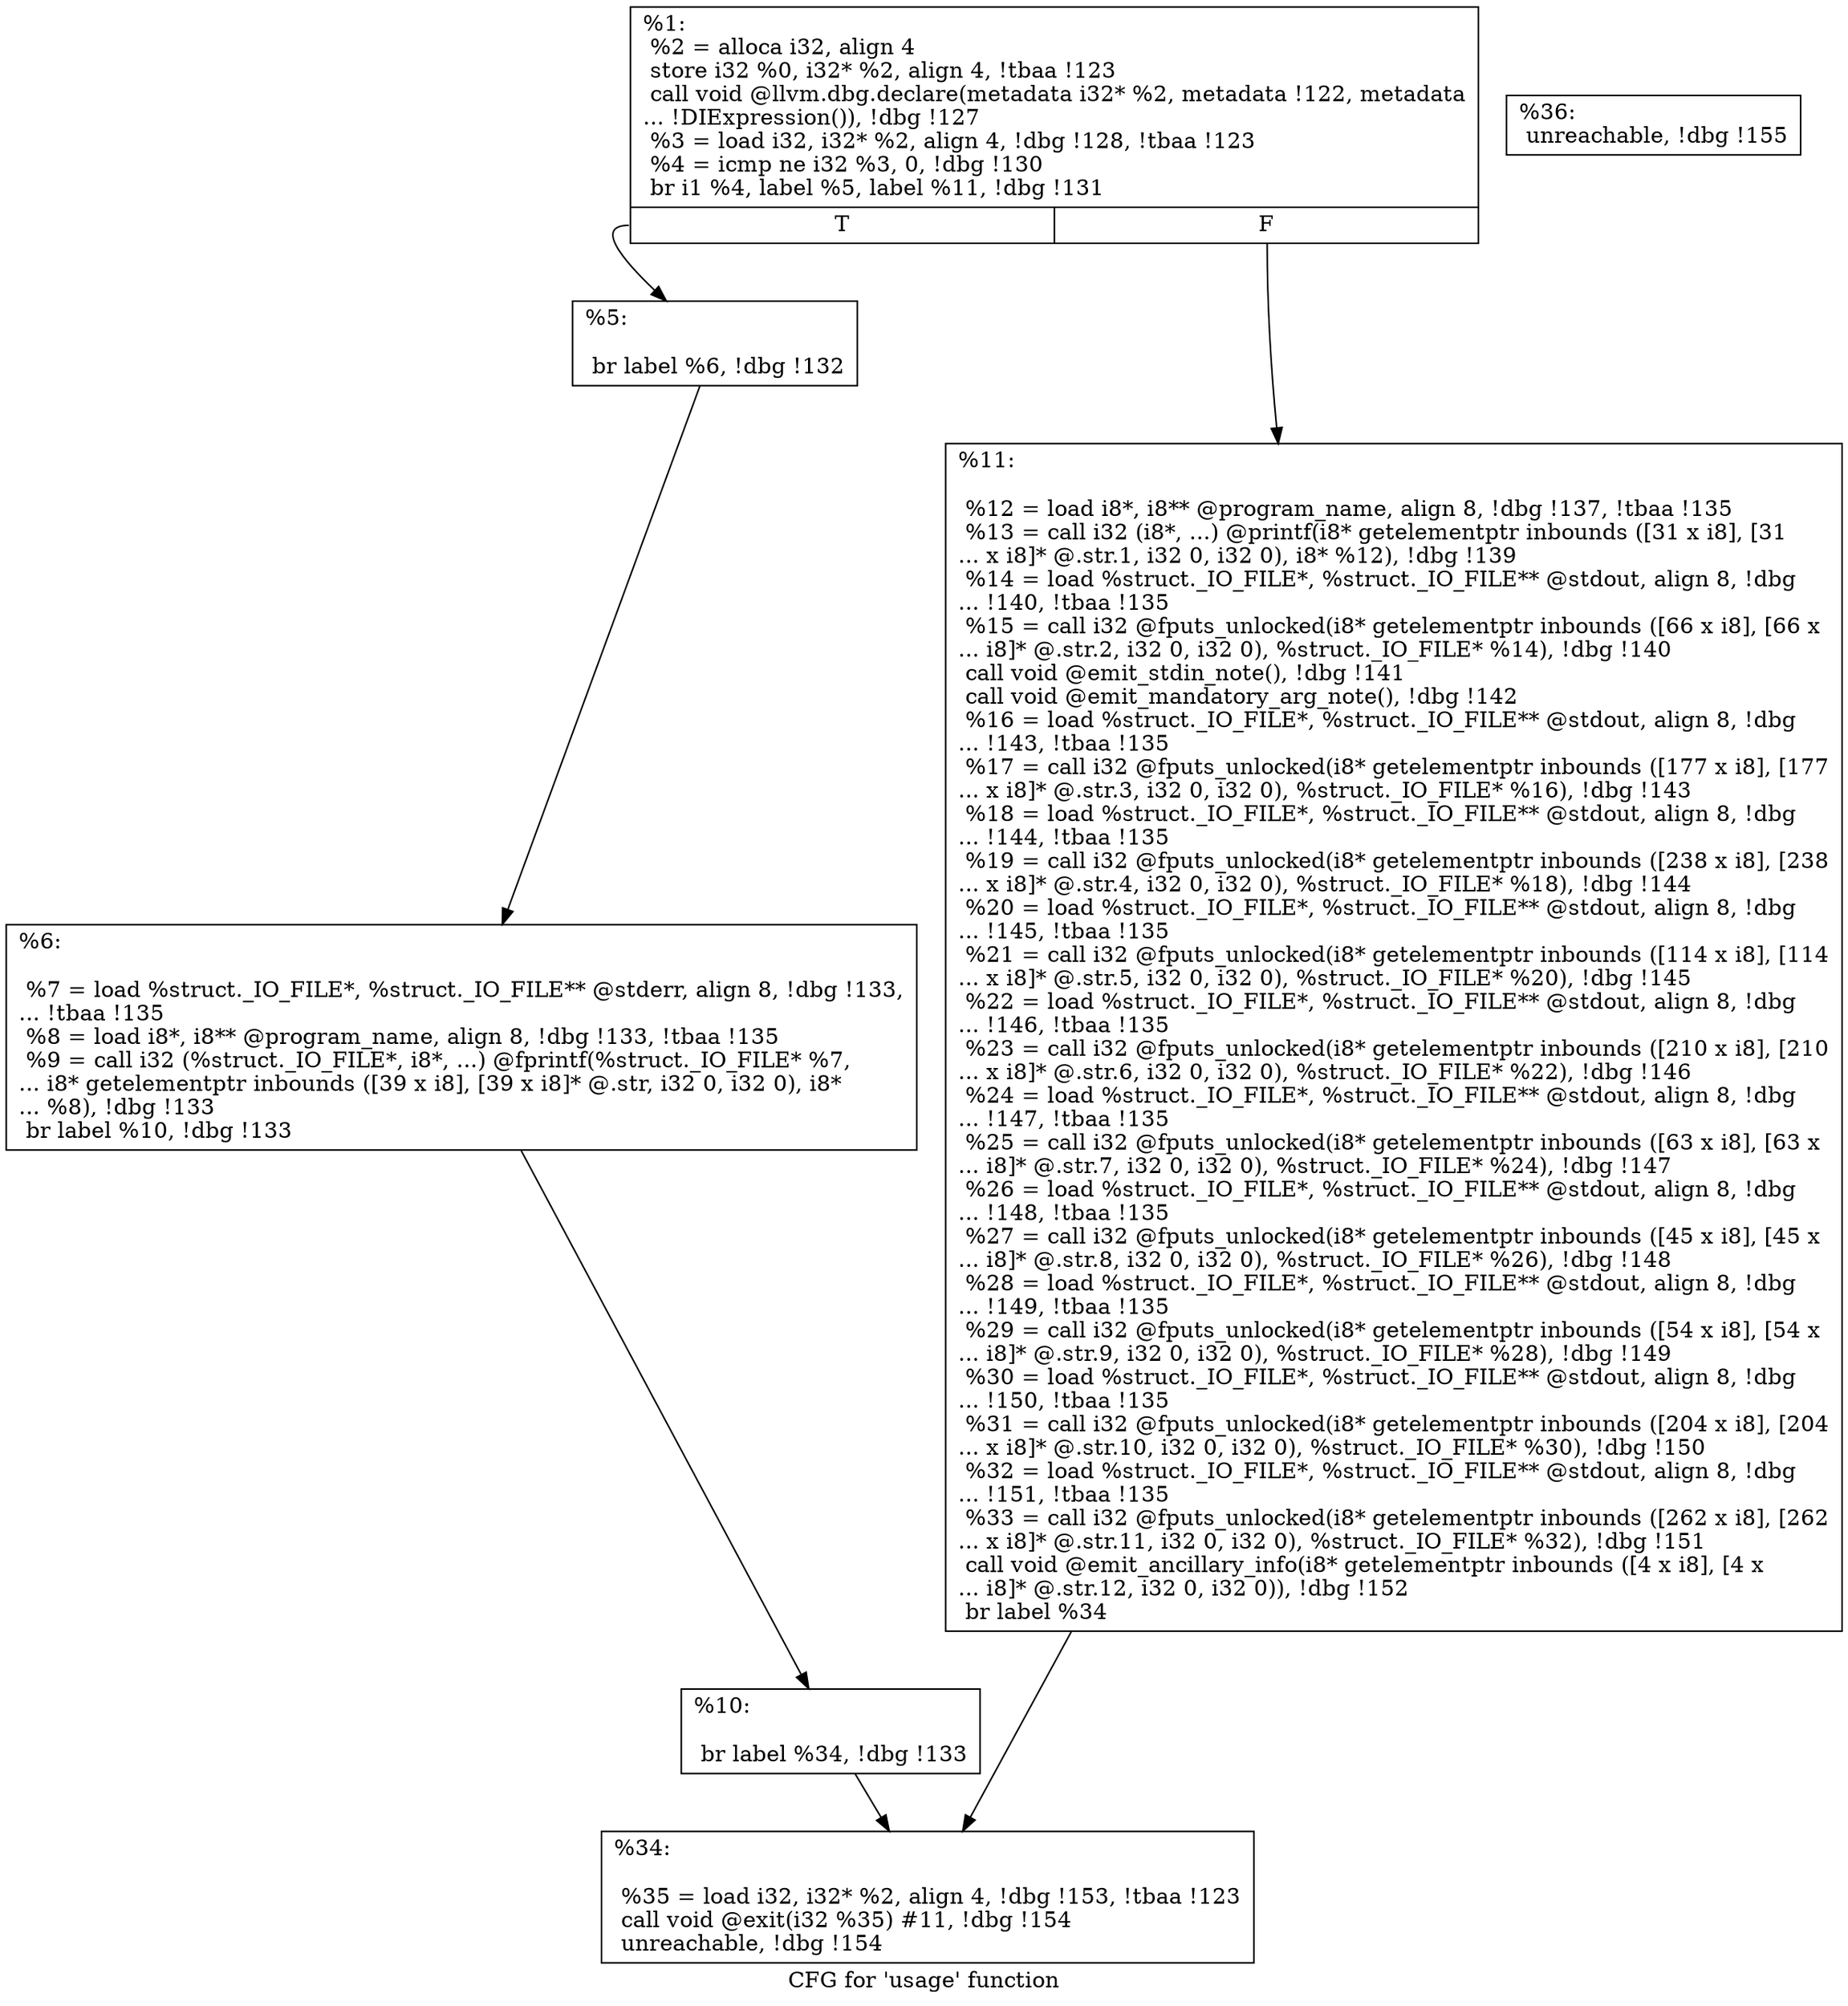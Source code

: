 digraph "CFG for 'usage' function" {
	label="CFG for 'usage' function";

	Node0x18ff350 [shape=record,label="{%1:\l  %2 = alloca i32, align 4\l  store i32 %0, i32* %2, align 4, !tbaa !123\l  call void @llvm.dbg.declare(metadata i32* %2, metadata !122, metadata\l... !DIExpression()), !dbg !127\l  %3 = load i32, i32* %2, align 4, !dbg !128, !tbaa !123\l  %4 = icmp ne i32 %3, 0, !dbg !130\l  br i1 %4, label %5, label %11, !dbg !131\l|{<s0>T|<s1>F}}"];
	Node0x18ff350:s0 -> Node0x1917070;
	Node0x18ff350:s1 -> Node0x1917160;
	Node0x1917070 [shape=record,label="{%5:\l\l  br label %6, !dbg !132\l}"];
	Node0x1917070 -> Node0x19170c0;
	Node0x19170c0 [shape=record,label="{%6:\l\l  %7 = load %struct._IO_FILE*, %struct._IO_FILE** @stderr, align 8, !dbg !133,\l... !tbaa !135\l  %8 = load i8*, i8** @program_name, align 8, !dbg !133, !tbaa !135\l  %9 = call i32 (%struct._IO_FILE*, i8*, ...) @fprintf(%struct._IO_FILE* %7,\l... i8* getelementptr inbounds ([39 x i8], [39 x i8]* @.str, i32 0, i32 0), i8*\l... %8), !dbg !133\l  br label %10, !dbg !133\l}"];
	Node0x19170c0 -> Node0x1917110;
	Node0x1917110 [shape=record,label="{%10:\l\l  br label %34, !dbg !133\l}"];
	Node0x1917110 -> Node0x19171b0;
	Node0x1917160 [shape=record,label="{%11:\l\l  %12 = load i8*, i8** @program_name, align 8, !dbg !137, !tbaa !135\l  %13 = call i32 (i8*, ...) @printf(i8* getelementptr inbounds ([31 x i8], [31\l... x i8]* @.str.1, i32 0, i32 0), i8* %12), !dbg !139\l  %14 = load %struct._IO_FILE*, %struct._IO_FILE** @stdout, align 8, !dbg\l... !140, !tbaa !135\l  %15 = call i32 @fputs_unlocked(i8* getelementptr inbounds ([66 x i8], [66 x\l... i8]* @.str.2, i32 0, i32 0), %struct._IO_FILE* %14), !dbg !140\l  call void @emit_stdin_note(), !dbg !141\l  call void @emit_mandatory_arg_note(), !dbg !142\l  %16 = load %struct._IO_FILE*, %struct._IO_FILE** @stdout, align 8, !dbg\l... !143, !tbaa !135\l  %17 = call i32 @fputs_unlocked(i8* getelementptr inbounds ([177 x i8], [177\l... x i8]* @.str.3, i32 0, i32 0), %struct._IO_FILE* %16), !dbg !143\l  %18 = load %struct._IO_FILE*, %struct._IO_FILE** @stdout, align 8, !dbg\l... !144, !tbaa !135\l  %19 = call i32 @fputs_unlocked(i8* getelementptr inbounds ([238 x i8], [238\l... x i8]* @.str.4, i32 0, i32 0), %struct._IO_FILE* %18), !dbg !144\l  %20 = load %struct._IO_FILE*, %struct._IO_FILE** @stdout, align 8, !dbg\l... !145, !tbaa !135\l  %21 = call i32 @fputs_unlocked(i8* getelementptr inbounds ([114 x i8], [114\l... x i8]* @.str.5, i32 0, i32 0), %struct._IO_FILE* %20), !dbg !145\l  %22 = load %struct._IO_FILE*, %struct._IO_FILE** @stdout, align 8, !dbg\l... !146, !tbaa !135\l  %23 = call i32 @fputs_unlocked(i8* getelementptr inbounds ([210 x i8], [210\l... x i8]* @.str.6, i32 0, i32 0), %struct._IO_FILE* %22), !dbg !146\l  %24 = load %struct._IO_FILE*, %struct._IO_FILE** @stdout, align 8, !dbg\l... !147, !tbaa !135\l  %25 = call i32 @fputs_unlocked(i8* getelementptr inbounds ([63 x i8], [63 x\l... i8]* @.str.7, i32 0, i32 0), %struct._IO_FILE* %24), !dbg !147\l  %26 = load %struct._IO_FILE*, %struct._IO_FILE** @stdout, align 8, !dbg\l... !148, !tbaa !135\l  %27 = call i32 @fputs_unlocked(i8* getelementptr inbounds ([45 x i8], [45 x\l... i8]* @.str.8, i32 0, i32 0), %struct._IO_FILE* %26), !dbg !148\l  %28 = load %struct._IO_FILE*, %struct._IO_FILE** @stdout, align 8, !dbg\l... !149, !tbaa !135\l  %29 = call i32 @fputs_unlocked(i8* getelementptr inbounds ([54 x i8], [54 x\l... i8]* @.str.9, i32 0, i32 0), %struct._IO_FILE* %28), !dbg !149\l  %30 = load %struct._IO_FILE*, %struct._IO_FILE** @stdout, align 8, !dbg\l... !150, !tbaa !135\l  %31 = call i32 @fputs_unlocked(i8* getelementptr inbounds ([204 x i8], [204\l... x i8]* @.str.10, i32 0, i32 0), %struct._IO_FILE* %30), !dbg !150\l  %32 = load %struct._IO_FILE*, %struct._IO_FILE** @stdout, align 8, !dbg\l... !151, !tbaa !135\l  %33 = call i32 @fputs_unlocked(i8* getelementptr inbounds ([262 x i8], [262\l... x i8]* @.str.11, i32 0, i32 0), %struct._IO_FILE* %32), !dbg !151\l  call void @emit_ancillary_info(i8* getelementptr inbounds ([4 x i8], [4 x\l... i8]* @.str.12, i32 0, i32 0)), !dbg !152\l  br label %34\l}"];
	Node0x1917160 -> Node0x19171b0;
	Node0x19171b0 [shape=record,label="{%34:\l\l  %35 = load i32, i32* %2, align 4, !dbg !153, !tbaa !123\l  call void @exit(i32 %35) #11, !dbg !154\l  unreachable, !dbg !154\l}"];
	Node0x1917200 [shape=record,label="{%36:                                                  \l  unreachable, !dbg !155\l}"];
}
